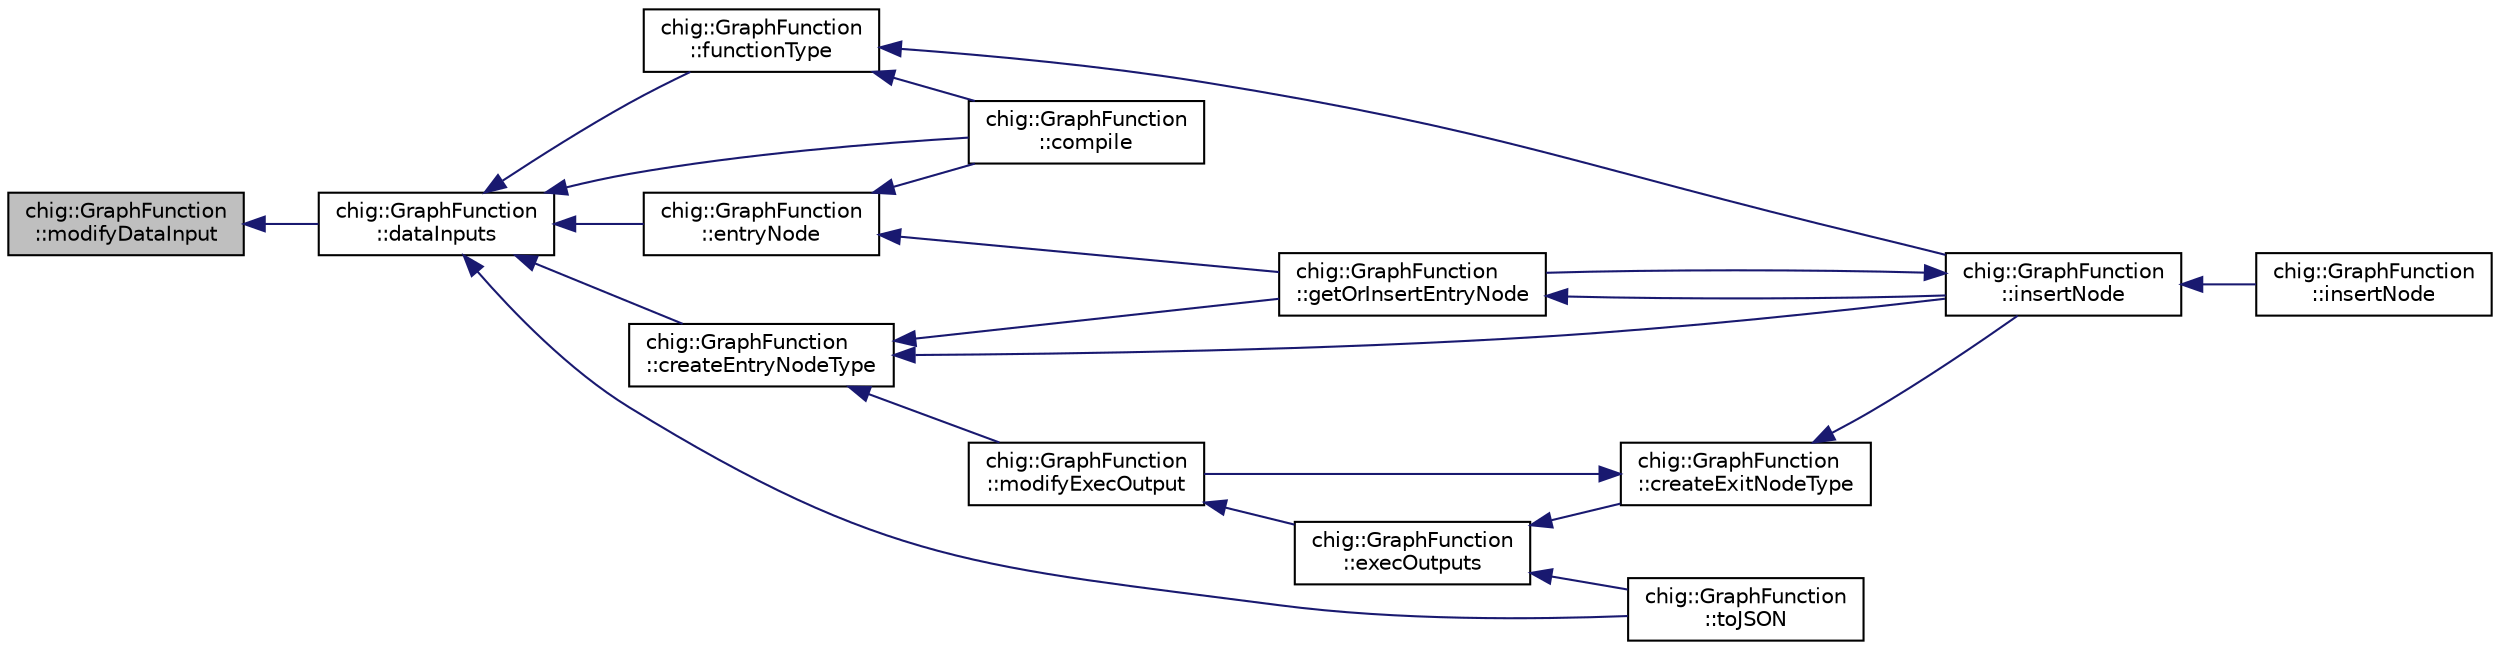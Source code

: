 digraph "chig::GraphFunction::modifyDataInput"
{
 // INTERACTIVE_SVG=YES
  edge [fontname="Helvetica",fontsize="10",labelfontname="Helvetica",labelfontsize="10"];
  node [fontname="Helvetica",fontsize="10",shape=record];
  rankdir="LR";
  Node444 [label="chig::GraphFunction\l::modifyDataInput",height=0.2,width=0.4,color="black", fillcolor="grey75", style="filled", fontcolor="black"];
  Node444 -> Node445 [dir="back",color="midnightblue",fontsize="10",style="solid",fontname="Helvetica"];
  Node445 [label="chig::GraphFunction\l::dataInputs",height=0.2,width=0.4,color="black", fillcolor="white", style="filled",URL="$structchig_1_1GraphFunction.html#ad871a4642c83ead67062eb907b55443f"];
  Node445 -> Node446 [dir="back",color="midnightblue",fontsize="10",style="solid",fontname="Helvetica"];
  Node446 [label="chig::GraphFunction\l::compile",height=0.2,width=0.4,color="black", fillcolor="white", style="filled",URL="$structchig_1_1GraphFunction.html#ac808aecb5fec9cd3a2a1f59e18c90eee"];
  Node445 -> Node447 [dir="back",color="midnightblue",fontsize="10",style="solid",fontname="Helvetica"];
  Node447 [label="chig::GraphFunction\l::createEntryNodeType",height=0.2,width=0.4,color="black", fillcolor="white", style="filled",URL="$structchig_1_1GraphFunction.html#abc41f524da8fd9b7308cb7abaa2b28c9"];
  Node447 -> Node448 [dir="back",color="midnightblue",fontsize="10",style="solid",fontname="Helvetica"];
  Node448 [label="chig::GraphFunction\l::getOrInsertEntryNode",height=0.2,width=0.4,color="black", fillcolor="white", style="filled",URL="$structchig_1_1GraphFunction.html#a1fd77fbd5bb46690fdc79cd9c6d35917"];
  Node448 -> Node449 [dir="back",color="midnightblue",fontsize="10",style="solid",fontname="Helvetica"];
  Node449 [label="chig::GraphFunction\l::insertNode",height=0.2,width=0.4,color="black", fillcolor="white", style="filled",URL="$structchig_1_1GraphFunction.html#a70b74dd7330f7afb2b3ab38feebd57c5"];
  Node449 -> Node448 [dir="back",color="midnightblue",fontsize="10",style="solid",fontname="Helvetica"];
  Node449 -> Node450 [dir="back",color="midnightblue",fontsize="10",style="solid",fontname="Helvetica"];
  Node450 [label="chig::GraphFunction\l::insertNode",height=0.2,width=0.4,color="black", fillcolor="white", style="filled",URL="$structchig_1_1GraphFunction.html#a449ab966907b5e32dd00d5f6bb1b3ede"];
  Node447 -> Node449 [dir="back",color="midnightblue",fontsize="10",style="solid",fontname="Helvetica"];
  Node447 -> Node451 [dir="back",color="midnightblue",fontsize="10",style="solid",fontname="Helvetica"];
  Node451 [label="chig::GraphFunction\l::modifyExecOutput",height=0.2,width=0.4,color="black", fillcolor="white", style="filled",URL="$structchig_1_1GraphFunction.html#ae355b017f2859dabff4fa17791317d77"];
  Node451 -> Node452 [dir="back",color="midnightblue",fontsize="10",style="solid",fontname="Helvetica"];
  Node452 [label="chig::GraphFunction\l::execOutputs",height=0.2,width=0.4,color="black", fillcolor="white", style="filled",URL="$structchig_1_1GraphFunction.html#ae155f716b072ef5f8e3ba064ae7ef8c0"];
  Node452 -> Node453 [dir="back",color="midnightblue",fontsize="10",style="solid",fontname="Helvetica"];
  Node453 [label="chig::GraphFunction\l::createExitNodeType",height=0.2,width=0.4,color="black", fillcolor="white", style="filled",URL="$structchig_1_1GraphFunction.html#ac7c52122fef0c74d9d0ee04af9a741c4"];
  Node453 -> Node449 [dir="back",color="midnightblue",fontsize="10",style="solid",fontname="Helvetica"];
  Node453 -> Node451 [dir="back",color="midnightblue",fontsize="10",style="solid",fontname="Helvetica"];
  Node452 -> Node454 [dir="back",color="midnightblue",fontsize="10",style="solid",fontname="Helvetica"];
  Node454 [label="chig::GraphFunction\l::toJSON",height=0.2,width=0.4,color="black", fillcolor="white", style="filled",URL="$structchig_1_1GraphFunction.html#a5a8768d5514a31104f0b3a9b5553099c"];
  Node445 -> Node455 [dir="back",color="midnightblue",fontsize="10",style="solid",fontname="Helvetica"];
  Node455 [label="chig::GraphFunction\l::entryNode",height=0.2,width=0.4,color="black", fillcolor="white", style="filled",URL="$structchig_1_1GraphFunction.html#aa47e30665a08b671950c4e8411c7a4ba"];
  Node455 -> Node446 [dir="back",color="midnightblue",fontsize="10",style="solid",fontname="Helvetica"];
  Node455 -> Node448 [dir="back",color="midnightblue",fontsize="10",style="solid",fontname="Helvetica"];
  Node445 -> Node456 [dir="back",color="midnightblue",fontsize="10",style="solid",fontname="Helvetica"];
  Node456 [label="chig::GraphFunction\l::functionType",height=0.2,width=0.4,color="black", fillcolor="white", style="filled",URL="$structchig_1_1GraphFunction.html#a6aae3374651aca2f0973c81ecae2d848"];
  Node456 -> Node446 [dir="back",color="midnightblue",fontsize="10",style="solid",fontname="Helvetica"];
  Node456 -> Node449 [dir="back",color="midnightblue",fontsize="10",style="solid",fontname="Helvetica"];
  Node445 -> Node454 [dir="back",color="midnightblue",fontsize="10",style="solid",fontname="Helvetica"];
}
